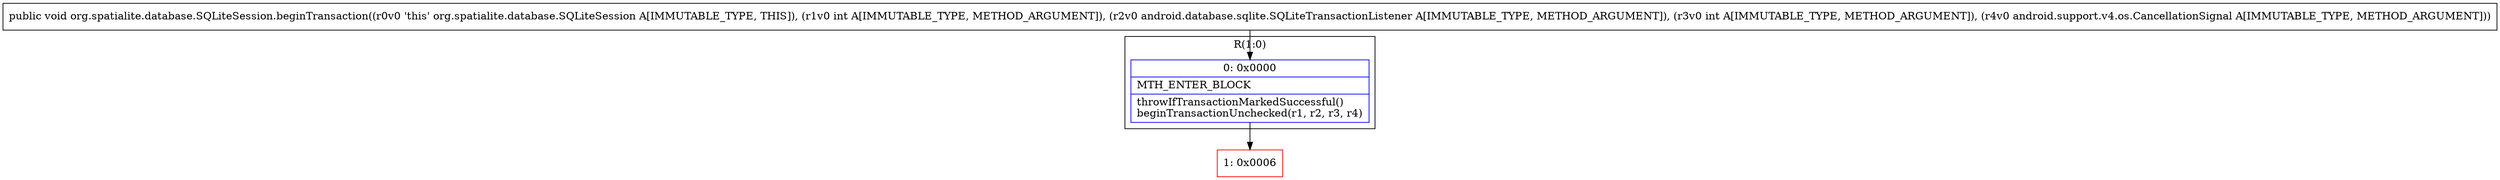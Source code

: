 digraph "CFG fororg.spatialite.database.SQLiteSession.beginTransaction(ILandroid\/database\/sqlite\/SQLiteTransactionListener;ILandroid\/support\/v4\/os\/CancellationSignal;)V" {
subgraph cluster_Region_556236923 {
label = "R(1:0)";
node [shape=record,color=blue];
Node_0 [shape=record,label="{0\:\ 0x0000|MTH_ENTER_BLOCK\l|throwIfTransactionMarkedSuccessful()\lbeginTransactionUnchecked(r1, r2, r3, r4)\l}"];
}
Node_1 [shape=record,color=red,label="{1\:\ 0x0006}"];
MethodNode[shape=record,label="{public void org.spatialite.database.SQLiteSession.beginTransaction((r0v0 'this' org.spatialite.database.SQLiteSession A[IMMUTABLE_TYPE, THIS]), (r1v0 int A[IMMUTABLE_TYPE, METHOD_ARGUMENT]), (r2v0 android.database.sqlite.SQLiteTransactionListener A[IMMUTABLE_TYPE, METHOD_ARGUMENT]), (r3v0 int A[IMMUTABLE_TYPE, METHOD_ARGUMENT]), (r4v0 android.support.v4.os.CancellationSignal A[IMMUTABLE_TYPE, METHOD_ARGUMENT])) }"];
MethodNode -> Node_0;
Node_0 -> Node_1;
}

